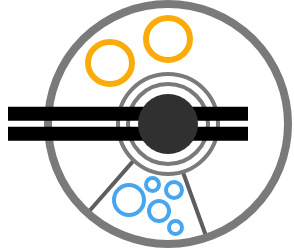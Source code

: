 <mxfile version="24.5.3" type="device">
  <diagram name="Page-1" id="ZcRAXSWJTWcisyccbfvs">
    <mxGraphModel dx="223" dy="137" grid="0" gridSize="5" guides="1" tooltips="1" connect="1" arrows="1" fold="1" page="1" pageScale="1" pageWidth="827" pageHeight="1169" math="0" shadow="0">
      <root>
        <mxCell id="0" />
        <mxCell id="1" parent="0" />
        <mxCell id="E99lIGLiU7dL8v41JwiV-30" value="" style="endArrow=none;html=1;rounded=0;exitX=0.66;exitY=0.971;exitDx=0;exitDy=0;exitPerimeter=0;entryX=0.649;entryY=0.98;entryDx=0;entryDy=0;entryPerimeter=0;strokeWidth=2;strokeColor=#5E5E5E;" parent="1" source="E99lIGLiU7dL8v41JwiV-16" target="E99lIGLiU7dL8v41JwiV-20" edge="1">
          <mxGeometry width="50" height="50" relative="1" as="geometry">
            <mxPoint x="347" y="793" as="sourcePoint" />
            <mxPoint x="397" y="743" as="targetPoint" />
          </mxGeometry>
        </mxCell>
        <mxCell id="E99lIGLiU7dL8v41JwiV-34" value="" style="endArrow=none;html=1;rounded=0;exitX=0.166;exitY=0.87;exitDx=0;exitDy=0;exitPerimeter=0;entryX=0.156;entryY=0.866;entryDx=0;entryDy=0;strokeWidth=2;entryPerimeter=0;strokeColor=#5E5E5E;" parent="1" source="E99lIGLiU7dL8v41JwiV-16" target="E99lIGLiU7dL8v41JwiV-20" edge="1">
          <mxGeometry width="50" height="50" relative="1" as="geometry">
            <mxPoint x="384" y="802" as="sourcePoint" />
            <mxPoint x="372" y="769" as="targetPoint" />
          </mxGeometry>
        </mxCell>
        <mxCell id="E99lIGLiU7dL8v41JwiV-16" value="" style="ellipse;whiteSpace=wrap;html=1;fillColor=none;strokeWidth=4;strokeColor=#7A7A7A;" parent="1" vertex="1">
          <mxGeometry x="300" y="680" width="120" height="120" as="geometry" />
        </mxCell>
        <mxCell id="E99lIGLiU7dL8v41JwiV-20" value="" style="ellipse;whiteSpace=wrap;html=1;fillColor=none;strokeWidth=2;strokeColor=#7A7A7A;" parent="1" vertex="1">
          <mxGeometry x="335" y="715" width="50" height="50" as="geometry" />
        </mxCell>
        <mxCell id="E99lIGLiU7dL8v41JwiV-17" value="" style="ellipse;whiteSpace=wrap;html=1;fillColor=none;strokeWidth=2;strokeColor=#7A7A7A;" parent="1" vertex="1">
          <mxGeometry x="340" y="720" width="40" height="40" as="geometry" />
        </mxCell>
        <mxCell id="E99lIGLiU7dL8v41JwiV-18" value="" style="endArrow=none;html=1;rounded=0;strokeWidth=7;" parent="1" edge="1">
          <mxGeometry width="50" height="50" relative="1" as="geometry">
            <mxPoint x="280" y="734.92" as="sourcePoint" />
            <mxPoint x="400" y="734.92" as="targetPoint" />
          </mxGeometry>
        </mxCell>
        <mxCell id="E99lIGLiU7dL8v41JwiV-19" value="" style="endArrow=none;html=1;rounded=0;strokeWidth=7;" parent="1" edge="1">
          <mxGeometry width="50" height="50" relative="1" as="geometry">
            <mxPoint x="280" y="744.92" as="sourcePoint" />
            <mxPoint x="400" y="744.92" as="targetPoint" />
          </mxGeometry>
        </mxCell>
        <mxCell id="E99lIGLiU7dL8v41JwiV-22" value="" style="ellipse;whiteSpace=wrap;html=1;strokeColor=none;fillColor=#303030;" parent="1" vertex="1">
          <mxGeometry x="345" y="725" width="30" height="30" as="geometry" />
        </mxCell>
        <mxCell id="E99lIGLiU7dL8v41JwiV-23" value="" style="ellipse;whiteSpace=wrap;html=1;strokeColor=#46A6F0;fillColor=none;strokeWidth=2;" parent="1" vertex="1">
          <mxGeometry x="333" y="770.5" width="15" height="15" as="geometry" />
        </mxCell>
        <mxCell id="E99lIGLiU7dL8v41JwiV-25" value="" style="ellipse;whiteSpace=wrap;html=1;strokeColor=#46A6F0;fillColor=none;strokeWidth=2;" parent="1" vertex="1">
          <mxGeometry x="350.5" y="778.5" width="10" height="10" as="geometry" />
        </mxCell>
        <mxCell id="E99lIGLiU7dL8v41JwiV-26" value="" style="ellipse;whiteSpace=wrap;html=1;strokeColor=#46A6F0;fillColor=none;strokeWidth=2;" parent="1" vertex="1">
          <mxGeometry x="359" y="769" width="8" height="8" as="geometry" />
        </mxCell>
        <mxCell id="E99lIGLiU7dL8v41JwiV-31" value="" style="ellipse;whiteSpace=wrap;html=1;strokeColor=#46A6F0;fillColor=none;strokeWidth=2;" parent="1" vertex="1">
          <mxGeometry x="360.5" y="788.5" width="6.5" height="6.5" as="geometry" />
        </mxCell>
        <mxCell id="E99lIGLiU7dL8v41JwiV-36" value="" style="ellipse;whiteSpace=wrap;html=1;strokeColor=#46A6F0;fillColor=none;strokeWidth=2;" parent="1" vertex="1">
          <mxGeometry x="349" y="767" width="6.5" height="6.5" as="geometry" />
        </mxCell>
        <mxCell id="E99lIGLiU7dL8v41JwiV-47" value="" style="ellipse;whiteSpace=wrap;html=1;strokeColor=#FCAC0A;fillColor=none;strokeWidth=3;" parent="1" vertex="1">
          <mxGeometry x="320" y="699" width="22" height="21" as="geometry" />
        </mxCell>
        <mxCell id="E99lIGLiU7dL8v41JwiV-48" value="" style="ellipse;whiteSpace=wrap;html=1;strokeColor=#FCAC0A;fillColor=none;strokeWidth=3;" parent="1" vertex="1">
          <mxGeometry x="349" y="687" width="22" height="21" as="geometry" />
        </mxCell>
      </root>
    </mxGraphModel>
  </diagram>
</mxfile>

